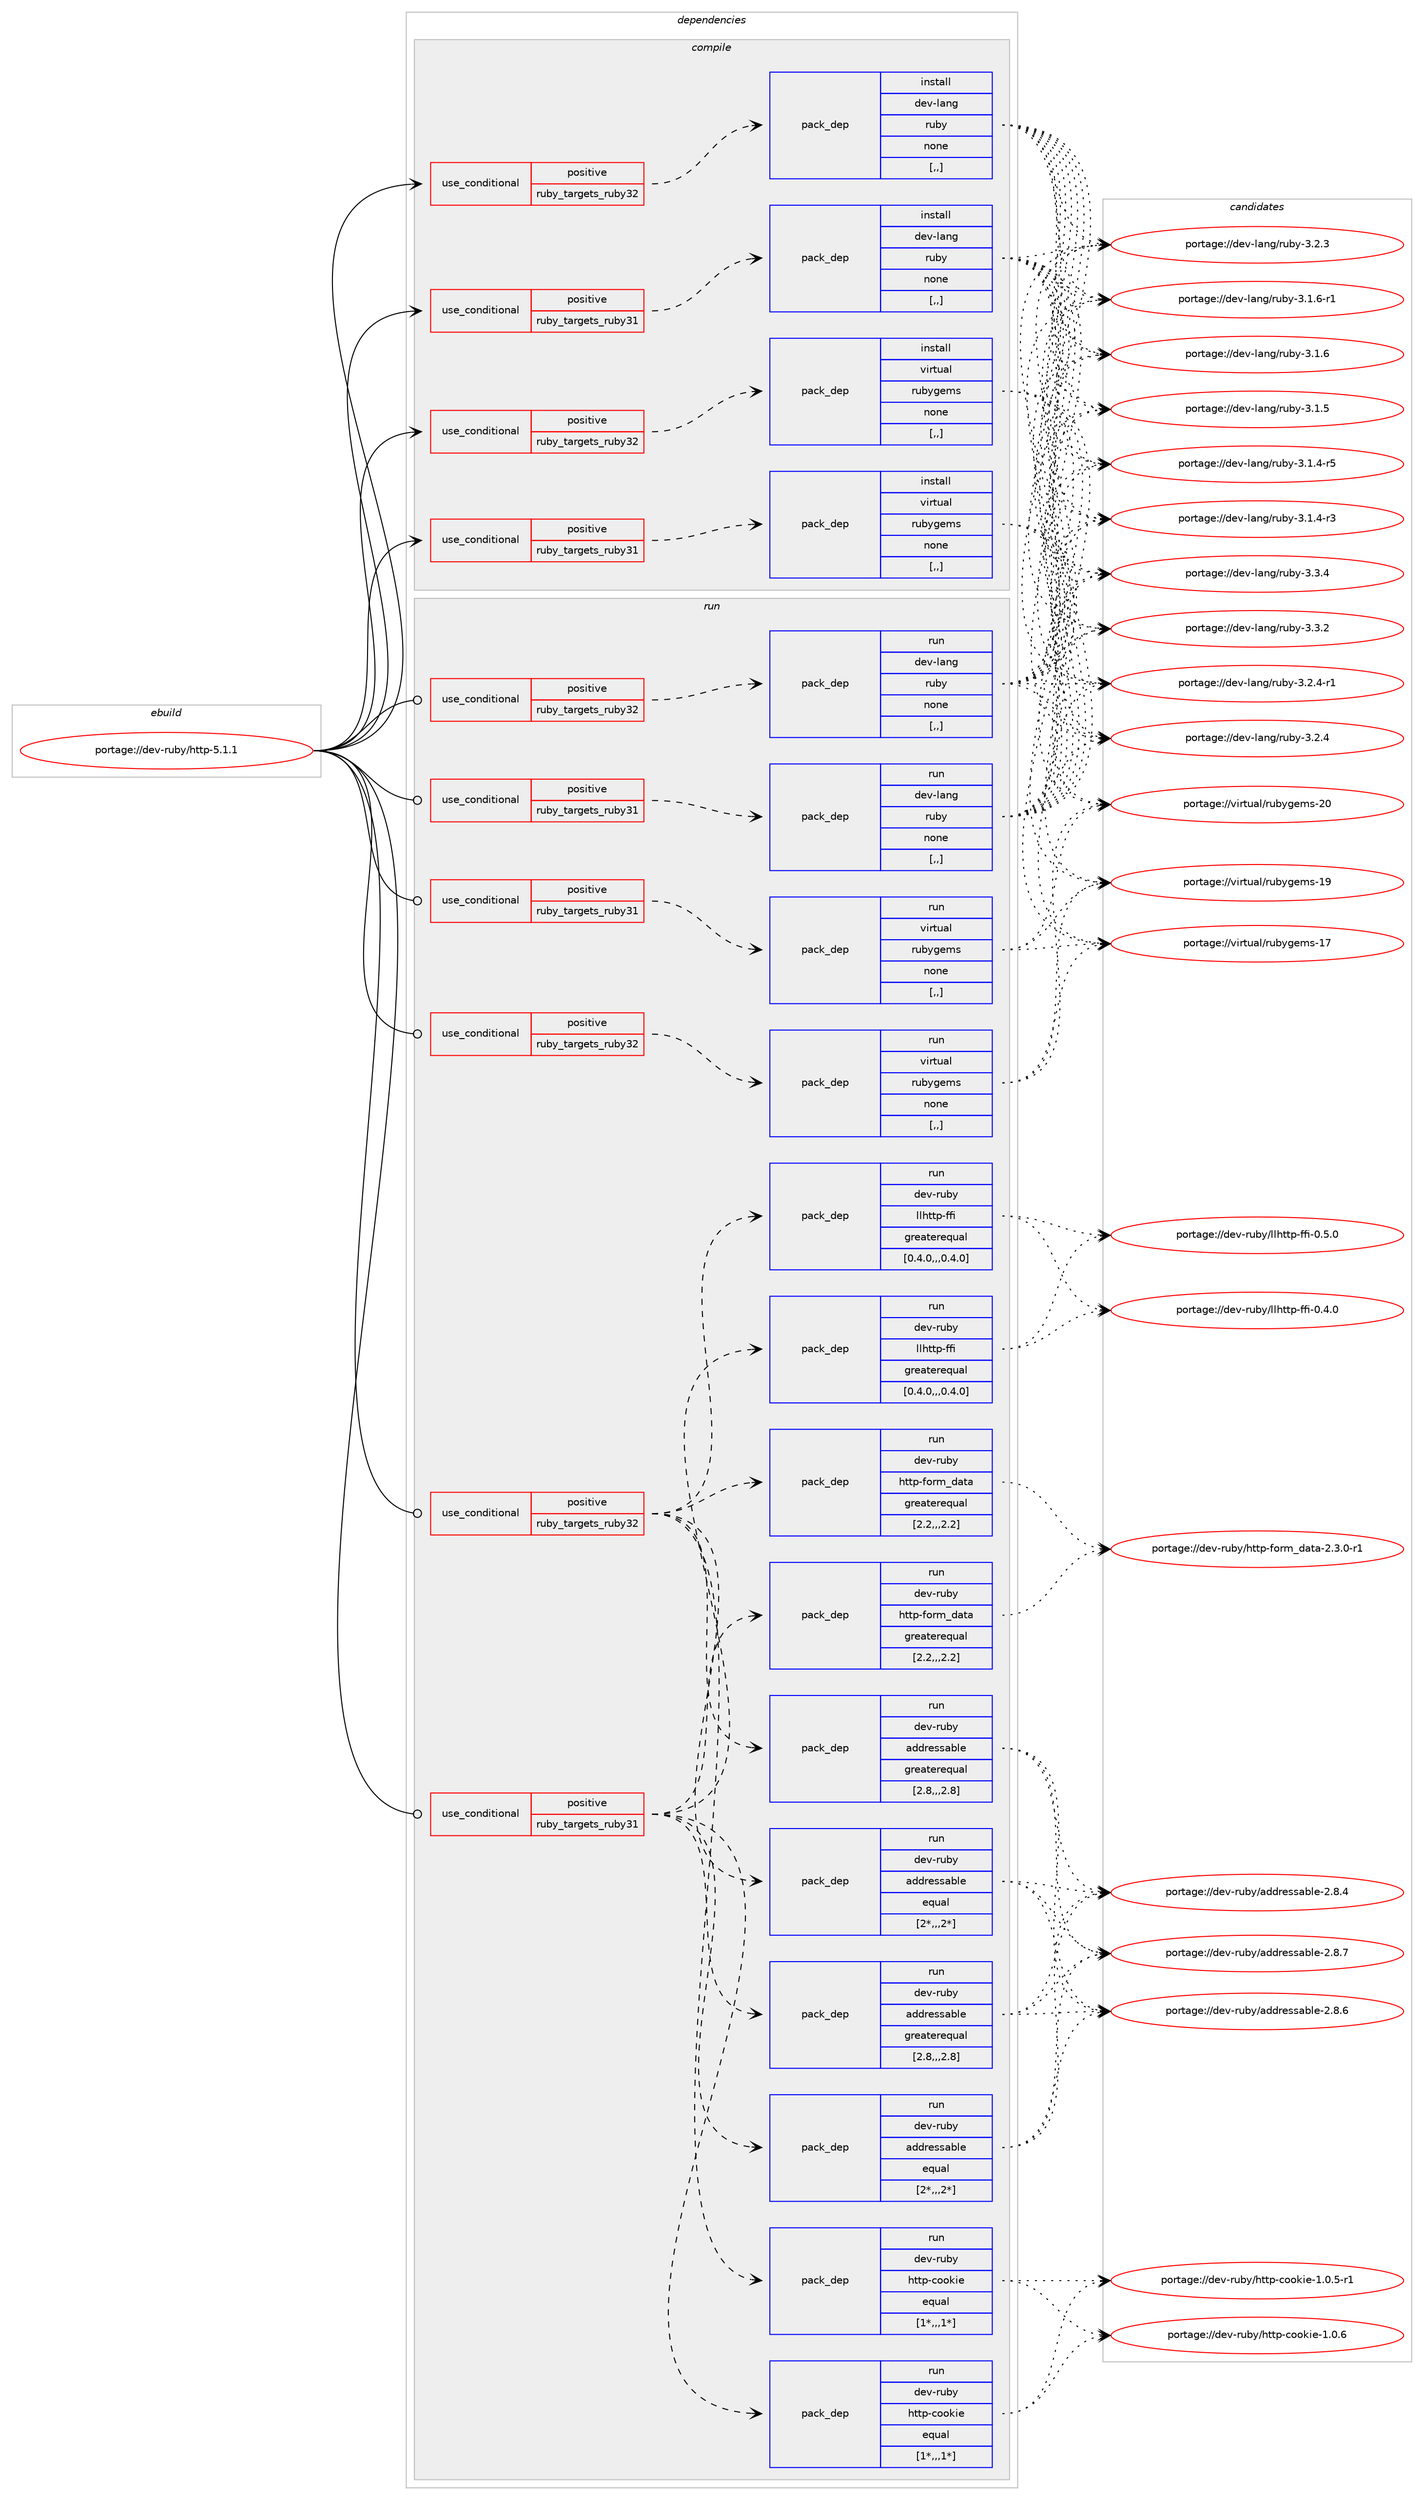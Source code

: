 digraph prolog {

# *************
# Graph options
# *************

newrank=true;
concentrate=true;
compound=true;
graph [rankdir=LR,fontname=Helvetica,fontsize=10,ranksep=1.5];#, ranksep=2.5, nodesep=0.2];
edge  [arrowhead=vee];
node  [fontname=Helvetica,fontsize=10];

# **********
# The ebuild
# **********

subgraph cluster_leftcol {
color=gray;
label=<<i>ebuild</i>>;
id [label="portage://dev-ruby/http-5.1.1", color=red, width=4, href="../dev-ruby/http-5.1.1.svg"];
}

# ****************
# The dependencies
# ****************

subgraph cluster_midcol {
color=gray;
label=<<i>dependencies</i>>;
subgraph cluster_compile {
fillcolor="#eeeeee";
style=filled;
label=<<i>compile</i>>;
subgraph cond48752 {
dependency185841 [label=<<TABLE BORDER="0" CELLBORDER="1" CELLSPACING="0" CELLPADDING="4"><TR><TD ROWSPAN="3" CELLPADDING="10">use_conditional</TD></TR><TR><TD>positive</TD></TR><TR><TD>ruby_targets_ruby31</TD></TR></TABLE>>, shape=none, color=red];
subgraph pack135757 {
dependency185842 [label=<<TABLE BORDER="0" CELLBORDER="1" CELLSPACING="0" CELLPADDING="4" WIDTH="220"><TR><TD ROWSPAN="6" CELLPADDING="30">pack_dep</TD></TR><TR><TD WIDTH="110">install</TD></TR><TR><TD>dev-lang</TD></TR><TR><TD>ruby</TD></TR><TR><TD>none</TD></TR><TR><TD>[,,]</TD></TR></TABLE>>, shape=none, color=blue];
}
dependency185841:e -> dependency185842:w [weight=20,style="dashed",arrowhead="vee"];
}
id:e -> dependency185841:w [weight=20,style="solid",arrowhead="vee"];
subgraph cond48753 {
dependency185843 [label=<<TABLE BORDER="0" CELLBORDER="1" CELLSPACING="0" CELLPADDING="4"><TR><TD ROWSPAN="3" CELLPADDING="10">use_conditional</TD></TR><TR><TD>positive</TD></TR><TR><TD>ruby_targets_ruby31</TD></TR></TABLE>>, shape=none, color=red];
subgraph pack135758 {
dependency185844 [label=<<TABLE BORDER="0" CELLBORDER="1" CELLSPACING="0" CELLPADDING="4" WIDTH="220"><TR><TD ROWSPAN="6" CELLPADDING="30">pack_dep</TD></TR><TR><TD WIDTH="110">install</TD></TR><TR><TD>virtual</TD></TR><TR><TD>rubygems</TD></TR><TR><TD>none</TD></TR><TR><TD>[,,]</TD></TR></TABLE>>, shape=none, color=blue];
}
dependency185843:e -> dependency185844:w [weight=20,style="dashed",arrowhead="vee"];
}
id:e -> dependency185843:w [weight=20,style="solid",arrowhead="vee"];
subgraph cond48754 {
dependency185845 [label=<<TABLE BORDER="0" CELLBORDER="1" CELLSPACING="0" CELLPADDING="4"><TR><TD ROWSPAN="3" CELLPADDING="10">use_conditional</TD></TR><TR><TD>positive</TD></TR><TR><TD>ruby_targets_ruby32</TD></TR></TABLE>>, shape=none, color=red];
subgraph pack135759 {
dependency185846 [label=<<TABLE BORDER="0" CELLBORDER="1" CELLSPACING="0" CELLPADDING="4" WIDTH="220"><TR><TD ROWSPAN="6" CELLPADDING="30">pack_dep</TD></TR><TR><TD WIDTH="110">install</TD></TR><TR><TD>dev-lang</TD></TR><TR><TD>ruby</TD></TR><TR><TD>none</TD></TR><TR><TD>[,,]</TD></TR></TABLE>>, shape=none, color=blue];
}
dependency185845:e -> dependency185846:w [weight=20,style="dashed",arrowhead="vee"];
}
id:e -> dependency185845:w [weight=20,style="solid",arrowhead="vee"];
subgraph cond48755 {
dependency185847 [label=<<TABLE BORDER="0" CELLBORDER="1" CELLSPACING="0" CELLPADDING="4"><TR><TD ROWSPAN="3" CELLPADDING="10">use_conditional</TD></TR><TR><TD>positive</TD></TR><TR><TD>ruby_targets_ruby32</TD></TR></TABLE>>, shape=none, color=red];
subgraph pack135760 {
dependency185848 [label=<<TABLE BORDER="0" CELLBORDER="1" CELLSPACING="0" CELLPADDING="4" WIDTH="220"><TR><TD ROWSPAN="6" CELLPADDING="30">pack_dep</TD></TR><TR><TD WIDTH="110">install</TD></TR><TR><TD>virtual</TD></TR><TR><TD>rubygems</TD></TR><TR><TD>none</TD></TR><TR><TD>[,,]</TD></TR></TABLE>>, shape=none, color=blue];
}
dependency185847:e -> dependency185848:w [weight=20,style="dashed",arrowhead="vee"];
}
id:e -> dependency185847:w [weight=20,style="solid",arrowhead="vee"];
}
subgraph cluster_compileandrun {
fillcolor="#eeeeee";
style=filled;
label=<<i>compile and run</i>>;
}
subgraph cluster_run {
fillcolor="#eeeeee";
style=filled;
label=<<i>run</i>>;
subgraph cond48756 {
dependency185849 [label=<<TABLE BORDER="0" CELLBORDER="1" CELLSPACING="0" CELLPADDING="4"><TR><TD ROWSPAN="3" CELLPADDING="10">use_conditional</TD></TR><TR><TD>positive</TD></TR><TR><TD>ruby_targets_ruby31</TD></TR></TABLE>>, shape=none, color=red];
subgraph pack135761 {
dependency185850 [label=<<TABLE BORDER="0" CELLBORDER="1" CELLSPACING="0" CELLPADDING="4" WIDTH="220"><TR><TD ROWSPAN="6" CELLPADDING="30">pack_dep</TD></TR><TR><TD WIDTH="110">run</TD></TR><TR><TD>dev-lang</TD></TR><TR><TD>ruby</TD></TR><TR><TD>none</TD></TR><TR><TD>[,,]</TD></TR></TABLE>>, shape=none, color=blue];
}
dependency185849:e -> dependency185850:w [weight=20,style="dashed",arrowhead="vee"];
}
id:e -> dependency185849:w [weight=20,style="solid",arrowhead="odot"];
subgraph cond48757 {
dependency185851 [label=<<TABLE BORDER="0" CELLBORDER="1" CELLSPACING="0" CELLPADDING="4"><TR><TD ROWSPAN="3" CELLPADDING="10">use_conditional</TD></TR><TR><TD>positive</TD></TR><TR><TD>ruby_targets_ruby31</TD></TR></TABLE>>, shape=none, color=red];
subgraph pack135762 {
dependency185852 [label=<<TABLE BORDER="0" CELLBORDER="1" CELLSPACING="0" CELLPADDING="4" WIDTH="220"><TR><TD ROWSPAN="6" CELLPADDING="30">pack_dep</TD></TR><TR><TD WIDTH="110">run</TD></TR><TR><TD>dev-ruby</TD></TR><TR><TD>addressable</TD></TR><TR><TD>equal</TD></TR><TR><TD>[2*,,,2*]</TD></TR></TABLE>>, shape=none, color=blue];
}
dependency185851:e -> dependency185852:w [weight=20,style="dashed",arrowhead="vee"];
subgraph pack135763 {
dependency185853 [label=<<TABLE BORDER="0" CELLBORDER="1" CELLSPACING="0" CELLPADDING="4" WIDTH="220"><TR><TD ROWSPAN="6" CELLPADDING="30">pack_dep</TD></TR><TR><TD WIDTH="110">run</TD></TR><TR><TD>dev-ruby</TD></TR><TR><TD>addressable</TD></TR><TR><TD>greaterequal</TD></TR><TR><TD>[2.8,,,2.8]</TD></TR></TABLE>>, shape=none, color=blue];
}
dependency185851:e -> dependency185853:w [weight=20,style="dashed",arrowhead="vee"];
subgraph pack135764 {
dependency185854 [label=<<TABLE BORDER="0" CELLBORDER="1" CELLSPACING="0" CELLPADDING="4" WIDTH="220"><TR><TD ROWSPAN="6" CELLPADDING="30">pack_dep</TD></TR><TR><TD WIDTH="110">run</TD></TR><TR><TD>dev-ruby</TD></TR><TR><TD>http-cookie</TD></TR><TR><TD>equal</TD></TR><TR><TD>[1*,,,1*]</TD></TR></TABLE>>, shape=none, color=blue];
}
dependency185851:e -> dependency185854:w [weight=20,style="dashed",arrowhead="vee"];
subgraph pack135765 {
dependency185855 [label=<<TABLE BORDER="0" CELLBORDER="1" CELLSPACING="0" CELLPADDING="4" WIDTH="220"><TR><TD ROWSPAN="6" CELLPADDING="30">pack_dep</TD></TR><TR><TD WIDTH="110">run</TD></TR><TR><TD>dev-ruby</TD></TR><TR><TD>http-form_data</TD></TR><TR><TD>greaterequal</TD></TR><TR><TD>[2.2,,,2.2]</TD></TR></TABLE>>, shape=none, color=blue];
}
dependency185851:e -> dependency185855:w [weight=20,style="dashed",arrowhead="vee"];
subgraph pack135766 {
dependency185856 [label=<<TABLE BORDER="0" CELLBORDER="1" CELLSPACING="0" CELLPADDING="4" WIDTH="220"><TR><TD ROWSPAN="6" CELLPADDING="30">pack_dep</TD></TR><TR><TD WIDTH="110">run</TD></TR><TR><TD>dev-ruby</TD></TR><TR><TD>llhttp-ffi</TD></TR><TR><TD>greaterequal</TD></TR><TR><TD>[0.4.0,,,0.4.0]</TD></TR></TABLE>>, shape=none, color=blue];
}
dependency185851:e -> dependency185856:w [weight=20,style="dashed",arrowhead="vee"];
}
id:e -> dependency185851:w [weight=20,style="solid",arrowhead="odot"];
subgraph cond48758 {
dependency185857 [label=<<TABLE BORDER="0" CELLBORDER="1" CELLSPACING="0" CELLPADDING="4"><TR><TD ROWSPAN="3" CELLPADDING="10">use_conditional</TD></TR><TR><TD>positive</TD></TR><TR><TD>ruby_targets_ruby31</TD></TR></TABLE>>, shape=none, color=red];
subgraph pack135767 {
dependency185858 [label=<<TABLE BORDER="0" CELLBORDER="1" CELLSPACING="0" CELLPADDING="4" WIDTH="220"><TR><TD ROWSPAN="6" CELLPADDING="30">pack_dep</TD></TR><TR><TD WIDTH="110">run</TD></TR><TR><TD>virtual</TD></TR><TR><TD>rubygems</TD></TR><TR><TD>none</TD></TR><TR><TD>[,,]</TD></TR></TABLE>>, shape=none, color=blue];
}
dependency185857:e -> dependency185858:w [weight=20,style="dashed",arrowhead="vee"];
}
id:e -> dependency185857:w [weight=20,style="solid",arrowhead="odot"];
subgraph cond48759 {
dependency185859 [label=<<TABLE BORDER="0" CELLBORDER="1" CELLSPACING="0" CELLPADDING="4"><TR><TD ROWSPAN="3" CELLPADDING="10">use_conditional</TD></TR><TR><TD>positive</TD></TR><TR><TD>ruby_targets_ruby32</TD></TR></TABLE>>, shape=none, color=red];
subgraph pack135768 {
dependency185860 [label=<<TABLE BORDER="0" CELLBORDER="1" CELLSPACING="0" CELLPADDING="4" WIDTH="220"><TR><TD ROWSPAN="6" CELLPADDING="30">pack_dep</TD></TR><TR><TD WIDTH="110">run</TD></TR><TR><TD>dev-lang</TD></TR><TR><TD>ruby</TD></TR><TR><TD>none</TD></TR><TR><TD>[,,]</TD></TR></TABLE>>, shape=none, color=blue];
}
dependency185859:e -> dependency185860:w [weight=20,style="dashed",arrowhead="vee"];
}
id:e -> dependency185859:w [weight=20,style="solid",arrowhead="odot"];
subgraph cond48760 {
dependency185861 [label=<<TABLE BORDER="0" CELLBORDER="1" CELLSPACING="0" CELLPADDING="4"><TR><TD ROWSPAN="3" CELLPADDING="10">use_conditional</TD></TR><TR><TD>positive</TD></TR><TR><TD>ruby_targets_ruby32</TD></TR></TABLE>>, shape=none, color=red];
subgraph pack135769 {
dependency185862 [label=<<TABLE BORDER="0" CELLBORDER="1" CELLSPACING="0" CELLPADDING="4" WIDTH="220"><TR><TD ROWSPAN="6" CELLPADDING="30">pack_dep</TD></TR><TR><TD WIDTH="110">run</TD></TR><TR><TD>dev-ruby</TD></TR><TR><TD>addressable</TD></TR><TR><TD>equal</TD></TR><TR><TD>[2*,,,2*]</TD></TR></TABLE>>, shape=none, color=blue];
}
dependency185861:e -> dependency185862:w [weight=20,style="dashed",arrowhead="vee"];
subgraph pack135770 {
dependency185863 [label=<<TABLE BORDER="0" CELLBORDER="1" CELLSPACING="0" CELLPADDING="4" WIDTH="220"><TR><TD ROWSPAN="6" CELLPADDING="30">pack_dep</TD></TR><TR><TD WIDTH="110">run</TD></TR><TR><TD>dev-ruby</TD></TR><TR><TD>addressable</TD></TR><TR><TD>greaterequal</TD></TR><TR><TD>[2.8,,,2.8]</TD></TR></TABLE>>, shape=none, color=blue];
}
dependency185861:e -> dependency185863:w [weight=20,style="dashed",arrowhead="vee"];
subgraph pack135771 {
dependency185864 [label=<<TABLE BORDER="0" CELLBORDER="1" CELLSPACING="0" CELLPADDING="4" WIDTH="220"><TR><TD ROWSPAN="6" CELLPADDING="30">pack_dep</TD></TR><TR><TD WIDTH="110">run</TD></TR><TR><TD>dev-ruby</TD></TR><TR><TD>http-cookie</TD></TR><TR><TD>equal</TD></TR><TR><TD>[1*,,,1*]</TD></TR></TABLE>>, shape=none, color=blue];
}
dependency185861:e -> dependency185864:w [weight=20,style="dashed",arrowhead="vee"];
subgraph pack135772 {
dependency185865 [label=<<TABLE BORDER="0" CELLBORDER="1" CELLSPACING="0" CELLPADDING="4" WIDTH="220"><TR><TD ROWSPAN="6" CELLPADDING="30">pack_dep</TD></TR><TR><TD WIDTH="110">run</TD></TR><TR><TD>dev-ruby</TD></TR><TR><TD>http-form_data</TD></TR><TR><TD>greaterequal</TD></TR><TR><TD>[2.2,,,2.2]</TD></TR></TABLE>>, shape=none, color=blue];
}
dependency185861:e -> dependency185865:w [weight=20,style="dashed",arrowhead="vee"];
subgraph pack135773 {
dependency185866 [label=<<TABLE BORDER="0" CELLBORDER="1" CELLSPACING="0" CELLPADDING="4" WIDTH="220"><TR><TD ROWSPAN="6" CELLPADDING="30">pack_dep</TD></TR><TR><TD WIDTH="110">run</TD></TR><TR><TD>dev-ruby</TD></TR><TR><TD>llhttp-ffi</TD></TR><TR><TD>greaterequal</TD></TR><TR><TD>[0.4.0,,,0.4.0]</TD></TR></TABLE>>, shape=none, color=blue];
}
dependency185861:e -> dependency185866:w [weight=20,style="dashed",arrowhead="vee"];
}
id:e -> dependency185861:w [weight=20,style="solid",arrowhead="odot"];
subgraph cond48761 {
dependency185867 [label=<<TABLE BORDER="0" CELLBORDER="1" CELLSPACING="0" CELLPADDING="4"><TR><TD ROWSPAN="3" CELLPADDING="10">use_conditional</TD></TR><TR><TD>positive</TD></TR><TR><TD>ruby_targets_ruby32</TD></TR></TABLE>>, shape=none, color=red];
subgraph pack135774 {
dependency185868 [label=<<TABLE BORDER="0" CELLBORDER="1" CELLSPACING="0" CELLPADDING="4" WIDTH="220"><TR><TD ROWSPAN="6" CELLPADDING="30">pack_dep</TD></TR><TR><TD WIDTH="110">run</TD></TR><TR><TD>virtual</TD></TR><TR><TD>rubygems</TD></TR><TR><TD>none</TD></TR><TR><TD>[,,]</TD></TR></TABLE>>, shape=none, color=blue];
}
dependency185867:e -> dependency185868:w [weight=20,style="dashed",arrowhead="vee"];
}
id:e -> dependency185867:w [weight=20,style="solid",arrowhead="odot"];
}
}

# **************
# The candidates
# **************

subgraph cluster_choices {
rank=same;
color=gray;
label=<<i>candidates</i>>;

subgraph choice135757 {
color=black;
nodesep=1;
choice10010111845108971101034711411798121455146514652 [label="portage://dev-lang/ruby-3.3.4", color=red, width=4,href="../dev-lang/ruby-3.3.4.svg"];
choice10010111845108971101034711411798121455146514650 [label="portage://dev-lang/ruby-3.3.2", color=red, width=4,href="../dev-lang/ruby-3.3.2.svg"];
choice100101118451089711010347114117981214551465046524511449 [label="portage://dev-lang/ruby-3.2.4-r1", color=red, width=4,href="../dev-lang/ruby-3.2.4-r1.svg"];
choice10010111845108971101034711411798121455146504652 [label="portage://dev-lang/ruby-3.2.4", color=red, width=4,href="../dev-lang/ruby-3.2.4.svg"];
choice10010111845108971101034711411798121455146504651 [label="portage://dev-lang/ruby-3.2.3", color=red, width=4,href="../dev-lang/ruby-3.2.3.svg"];
choice100101118451089711010347114117981214551464946544511449 [label="portage://dev-lang/ruby-3.1.6-r1", color=red, width=4,href="../dev-lang/ruby-3.1.6-r1.svg"];
choice10010111845108971101034711411798121455146494654 [label="portage://dev-lang/ruby-3.1.6", color=red, width=4,href="../dev-lang/ruby-3.1.6.svg"];
choice10010111845108971101034711411798121455146494653 [label="portage://dev-lang/ruby-3.1.5", color=red, width=4,href="../dev-lang/ruby-3.1.5.svg"];
choice100101118451089711010347114117981214551464946524511453 [label="portage://dev-lang/ruby-3.1.4-r5", color=red, width=4,href="../dev-lang/ruby-3.1.4-r5.svg"];
choice100101118451089711010347114117981214551464946524511451 [label="portage://dev-lang/ruby-3.1.4-r3", color=red, width=4,href="../dev-lang/ruby-3.1.4-r3.svg"];
dependency185842:e -> choice10010111845108971101034711411798121455146514652:w [style=dotted,weight="100"];
dependency185842:e -> choice10010111845108971101034711411798121455146514650:w [style=dotted,weight="100"];
dependency185842:e -> choice100101118451089711010347114117981214551465046524511449:w [style=dotted,weight="100"];
dependency185842:e -> choice10010111845108971101034711411798121455146504652:w [style=dotted,weight="100"];
dependency185842:e -> choice10010111845108971101034711411798121455146504651:w [style=dotted,weight="100"];
dependency185842:e -> choice100101118451089711010347114117981214551464946544511449:w [style=dotted,weight="100"];
dependency185842:e -> choice10010111845108971101034711411798121455146494654:w [style=dotted,weight="100"];
dependency185842:e -> choice10010111845108971101034711411798121455146494653:w [style=dotted,weight="100"];
dependency185842:e -> choice100101118451089711010347114117981214551464946524511453:w [style=dotted,weight="100"];
dependency185842:e -> choice100101118451089711010347114117981214551464946524511451:w [style=dotted,weight="100"];
}
subgraph choice135758 {
color=black;
nodesep=1;
choice118105114116117971084711411798121103101109115455048 [label="portage://virtual/rubygems-20", color=red, width=4,href="../virtual/rubygems-20.svg"];
choice118105114116117971084711411798121103101109115454957 [label="portage://virtual/rubygems-19", color=red, width=4,href="../virtual/rubygems-19.svg"];
choice118105114116117971084711411798121103101109115454955 [label="portage://virtual/rubygems-17", color=red, width=4,href="../virtual/rubygems-17.svg"];
dependency185844:e -> choice118105114116117971084711411798121103101109115455048:w [style=dotted,weight="100"];
dependency185844:e -> choice118105114116117971084711411798121103101109115454957:w [style=dotted,weight="100"];
dependency185844:e -> choice118105114116117971084711411798121103101109115454955:w [style=dotted,weight="100"];
}
subgraph choice135759 {
color=black;
nodesep=1;
choice10010111845108971101034711411798121455146514652 [label="portage://dev-lang/ruby-3.3.4", color=red, width=4,href="../dev-lang/ruby-3.3.4.svg"];
choice10010111845108971101034711411798121455146514650 [label="portage://dev-lang/ruby-3.3.2", color=red, width=4,href="../dev-lang/ruby-3.3.2.svg"];
choice100101118451089711010347114117981214551465046524511449 [label="portage://dev-lang/ruby-3.2.4-r1", color=red, width=4,href="../dev-lang/ruby-3.2.4-r1.svg"];
choice10010111845108971101034711411798121455146504652 [label="portage://dev-lang/ruby-3.2.4", color=red, width=4,href="../dev-lang/ruby-3.2.4.svg"];
choice10010111845108971101034711411798121455146504651 [label="portage://dev-lang/ruby-3.2.3", color=red, width=4,href="../dev-lang/ruby-3.2.3.svg"];
choice100101118451089711010347114117981214551464946544511449 [label="portage://dev-lang/ruby-3.1.6-r1", color=red, width=4,href="../dev-lang/ruby-3.1.6-r1.svg"];
choice10010111845108971101034711411798121455146494654 [label="portage://dev-lang/ruby-3.1.6", color=red, width=4,href="../dev-lang/ruby-3.1.6.svg"];
choice10010111845108971101034711411798121455146494653 [label="portage://dev-lang/ruby-3.1.5", color=red, width=4,href="../dev-lang/ruby-3.1.5.svg"];
choice100101118451089711010347114117981214551464946524511453 [label="portage://dev-lang/ruby-3.1.4-r5", color=red, width=4,href="../dev-lang/ruby-3.1.4-r5.svg"];
choice100101118451089711010347114117981214551464946524511451 [label="portage://dev-lang/ruby-3.1.4-r3", color=red, width=4,href="../dev-lang/ruby-3.1.4-r3.svg"];
dependency185846:e -> choice10010111845108971101034711411798121455146514652:w [style=dotted,weight="100"];
dependency185846:e -> choice10010111845108971101034711411798121455146514650:w [style=dotted,weight="100"];
dependency185846:e -> choice100101118451089711010347114117981214551465046524511449:w [style=dotted,weight="100"];
dependency185846:e -> choice10010111845108971101034711411798121455146504652:w [style=dotted,weight="100"];
dependency185846:e -> choice10010111845108971101034711411798121455146504651:w [style=dotted,weight="100"];
dependency185846:e -> choice100101118451089711010347114117981214551464946544511449:w [style=dotted,weight="100"];
dependency185846:e -> choice10010111845108971101034711411798121455146494654:w [style=dotted,weight="100"];
dependency185846:e -> choice10010111845108971101034711411798121455146494653:w [style=dotted,weight="100"];
dependency185846:e -> choice100101118451089711010347114117981214551464946524511453:w [style=dotted,weight="100"];
dependency185846:e -> choice100101118451089711010347114117981214551464946524511451:w [style=dotted,weight="100"];
}
subgraph choice135760 {
color=black;
nodesep=1;
choice118105114116117971084711411798121103101109115455048 [label="portage://virtual/rubygems-20", color=red, width=4,href="../virtual/rubygems-20.svg"];
choice118105114116117971084711411798121103101109115454957 [label="portage://virtual/rubygems-19", color=red, width=4,href="../virtual/rubygems-19.svg"];
choice118105114116117971084711411798121103101109115454955 [label="portage://virtual/rubygems-17", color=red, width=4,href="../virtual/rubygems-17.svg"];
dependency185848:e -> choice118105114116117971084711411798121103101109115455048:w [style=dotted,weight="100"];
dependency185848:e -> choice118105114116117971084711411798121103101109115454957:w [style=dotted,weight="100"];
dependency185848:e -> choice118105114116117971084711411798121103101109115454955:w [style=dotted,weight="100"];
}
subgraph choice135761 {
color=black;
nodesep=1;
choice10010111845108971101034711411798121455146514652 [label="portage://dev-lang/ruby-3.3.4", color=red, width=4,href="../dev-lang/ruby-3.3.4.svg"];
choice10010111845108971101034711411798121455146514650 [label="portage://dev-lang/ruby-3.3.2", color=red, width=4,href="../dev-lang/ruby-3.3.2.svg"];
choice100101118451089711010347114117981214551465046524511449 [label="portage://dev-lang/ruby-3.2.4-r1", color=red, width=4,href="../dev-lang/ruby-3.2.4-r1.svg"];
choice10010111845108971101034711411798121455146504652 [label="portage://dev-lang/ruby-3.2.4", color=red, width=4,href="../dev-lang/ruby-3.2.4.svg"];
choice10010111845108971101034711411798121455146504651 [label="portage://dev-lang/ruby-3.2.3", color=red, width=4,href="../dev-lang/ruby-3.2.3.svg"];
choice100101118451089711010347114117981214551464946544511449 [label="portage://dev-lang/ruby-3.1.6-r1", color=red, width=4,href="../dev-lang/ruby-3.1.6-r1.svg"];
choice10010111845108971101034711411798121455146494654 [label="portage://dev-lang/ruby-3.1.6", color=red, width=4,href="../dev-lang/ruby-3.1.6.svg"];
choice10010111845108971101034711411798121455146494653 [label="portage://dev-lang/ruby-3.1.5", color=red, width=4,href="../dev-lang/ruby-3.1.5.svg"];
choice100101118451089711010347114117981214551464946524511453 [label="portage://dev-lang/ruby-3.1.4-r5", color=red, width=4,href="../dev-lang/ruby-3.1.4-r5.svg"];
choice100101118451089711010347114117981214551464946524511451 [label="portage://dev-lang/ruby-3.1.4-r3", color=red, width=4,href="../dev-lang/ruby-3.1.4-r3.svg"];
dependency185850:e -> choice10010111845108971101034711411798121455146514652:w [style=dotted,weight="100"];
dependency185850:e -> choice10010111845108971101034711411798121455146514650:w [style=dotted,weight="100"];
dependency185850:e -> choice100101118451089711010347114117981214551465046524511449:w [style=dotted,weight="100"];
dependency185850:e -> choice10010111845108971101034711411798121455146504652:w [style=dotted,weight="100"];
dependency185850:e -> choice10010111845108971101034711411798121455146504651:w [style=dotted,weight="100"];
dependency185850:e -> choice100101118451089711010347114117981214551464946544511449:w [style=dotted,weight="100"];
dependency185850:e -> choice10010111845108971101034711411798121455146494654:w [style=dotted,weight="100"];
dependency185850:e -> choice10010111845108971101034711411798121455146494653:w [style=dotted,weight="100"];
dependency185850:e -> choice100101118451089711010347114117981214551464946524511453:w [style=dotted,weight="100"];
dependency185850:e -> choice100101118451089711010347114117981214551464946524511451:w [style=dotted,weight="100"];
}
subgraph choice135762 {
color=black;
nodesep=1;
choice100101118451141179812147971001001141011151159798108101455046564655 [label="portage://dev-ruby/addressable-2.8.7", color=red, width=4,href="../dev-ruby/addressable-2.8.7.svg"];
choice100101118451141179812147971001001141011151159798108101455046564654 [label="portage://dev-ruby/addressable-2.8.6", color=red, width=4,href="../dev-ruby/addressable-2.8.6.svg"];
choice100101118451141179812147971001001141011151159798108101455046564652 [label="portage://dev-ruby/addressable-2.8.4", color=red, width=4,href="../dev-ruby/addressable-2.8.4.svg"];
dependency185852:e -> choice100101118451141179812147971001001141011151159798108101455046564655:w [style=dotted,weight="100"];
dependency185852:e -> choice100101118451141179812147971001001141011151159798108101455046564654:w [style=dotted,weight="100"];
dependency185852:e -> choice100101118451141179812147971001001141011151159798108101455046564652:w [style=dotted,weight="100"];
}
subgraph choice135763 {
color=black;
nodesep=1;
choice100101118451141179812147971001001141011151159798108101455046564655 [label="portage://dev-ruby/addressable-2.8.7", color=red, width=4,href="../dev-ruby/addressable-2.8.7.svg"];
choice100101118451141179812147971001001141011151159798108101455046564654 [label="portage://dev-ruby/addressable-2.8.6", color=red, width=4,href="../dev-ruby/addressable-2.8.6.svg"];
choice100101118451141179812147971001001141011151159798108101455046564652 [label="portage://dev-ruby/addressable-2.8.4", color=red, width=4,href="../dev-ruby/addressable-2.8.4.svg"];
dependency185853:e -> choice100101118451141179812147971001001141011151159798108101455046564655:w [style=dotted,weight="100"];
dependency185853:e -> choice100101118451141179812147971001001141011151159798108101455046564654:w [style=dotted,weight="100"];
dependency185853:e -> choice100101118451141179812147971001001141011151159798108101455046564652:w [style=dotted,weight="100"];
}
subgraph choice135764 {
color=black;
nodesep=1;
choice1001011184511411798121471041161161124599111111107105101454946484654 [label="portage://dev-ruby/http-cookie-1.0.6", color=red, width=4,href="../dev-ruby/http-cookie-1.0.6.svg"];
choice10010111845114117981214710411611611245991111111071051014549464846534511449 [label="portage://dev-ruby/http-cookie-1.0.5-r1", color=red, width=4,href="../dev-ruby/http-cookie-1.0.5-r1.svg"];
dependency185854:e -> choice1001011184511411798121471041161161124599111111107105101454946484654:w [style=dotted,weight="100"];
dependency185854:e -> choice10010111845114117981214710411611611245991111111071051014549464846534511449:w [style=dotted,weight="100"];
}
subgraph choice135765 {
color=black;
nodesep=1;
choice100101118451141179812147104116116112451021111141099510097116974550465146484511449 [label="portage://dev-ruby/http-form_data-2.3.0-r1", color=red, width=4,href="../dev-ruby/http-form_data-2.3.0-r1.svg"];
dependency185855:e -> choice100101118451141179812147104116116112451021111141099510097116974550465146484511449:w [style=dotted,weight="100"];
}
subgraph choice135766 {
color=black;
nodesep=1;
choice10010111845114117981214710810810411611611245102102105454846534648 [label="portage://dev-ruby/llhttp-ffi-0.5.0", color=red, width=4,href="../dev-ruby/llhttp-ffi-0.5.0.svg"];
choice10010111845114117981214710810810411611611245102102105454846524648 [label="portage://dev-ruby/llhttp-ffi-0.4.0", color=red, width=4,href="../dev-ruby/llhttp-ffi-0.4.0.svg"];
dependency185856:e -> choice10010111845114117981214710810810411611611245102102105454846534648:w [style=dotted,weight="100"];
dependency185856:e -> choice10010111845114117981214710810810411611611245102102105454846524648:w [style=dotted,weight="100"];
}
subgraph choice135767 {
color=black;
nodesep=1;
choice118105114116117971084711411798121103101109115455048 [label="portage://virtual/rubygems-20", color=red, width=4,href="../virtual/rubygems-20.svg"];
choice118105114116117971084711411798121103101109115454957 [label="portage://virtual/rubygems-19", color=red, width=4,href="../virtual/rubygems-19.svg"];
choice118105114116117971084711411798121103101109115454955 [label="portage://virtual/rubygems-17", color=red, width=4,href="../virtual/rubygems-17.svg"];
dependency185858:e -> choice118105114116117971084711411798121103101109115455048:w [style=dotted,weight="100"];
dependency185858:e -> choice118105114116117971084711411798121103101109115454957:w [style=dotted,weight="100"];
dependency185858:e -> choice118105114116117971084711411798121103101109115454955:w [style=dotted,weight="100"];
}
subgraph choice135768 {
color=black;
nodesep=1;
choice10010111845108971101034711411798121455146514652 [label="portage://dev-lang/ruby-3.3.4", color=red, width=4,href="../dev-lang/ruby-3.3.4.svg"];
choice10010111845108971101034711411798121455146514650 [label="portage://dev-lang/ruby-3.3.2", color=red, width=4,href="../dev-lang/ruby-3.3.2.svg"];
choice100101118451089711010347114117981214551465046524511449 [label="portage://dev-lang/ruby-3.2.4-r1", color=red, width=4,href="../dev-lang/ruby-3.2.4-r1.svg"];
choice10010111845108971101034711411798121455146504652 [label="portage://dev-lang/ruby-3.2.4", color=red, width=4,href="../dev-lang/ruby-3.2.4.svg"];
choice10010111845108971101034711411798121455146504651 [label="portage://dev-lang/ruby-3.2.3", color=red, width=4,href="../dev-lang/ruby-3.2.3.svg"];
choice100101118451089711010347114117981214551464946544511449 [label="portage://dev-lang/ruby-3.1.6-r1", color=red, width=4,href="../dev-lang/ruby-3.1.6-r1.svg"];
choice10010111845108971101034711411798121455146494654 [label="portage://dev-lang/ruby-3.1.6", color=red, width=4,href="../dev-lang/ruby-3.1.6.svg"];
choice10010111845108971101034711411798121455146494653 [label="portage://dev-lang/ruby-3.1.5", color=red, width=4,href="../dev-lang/ruby-3.1.5.svg"];
choice100101118451089711010347114117981214551464946524511453 [label="portage://dev-lang/ruby-3.1.4-r5", color=red, width=4,href="../dev-lang/ruby-3.1.4-r5.svg"];
choice100101118451089711010347114117981214551464946524511451 [label="portage://dev-lang/ruby-3.1.4-r3", color=red, width=4,href="../dev-lang/ruby-3.1.4-r3.svg"];
dependency185860:e -> choice10010111845108971101034711411798121455146514652:w [style=dotted,weight="100"];
dependency185860:e -> choice10010111845108971101034711411798121455146514650:w [style=dotted,weight="100"];
dependency185860:e -> choice100101118451089711010347114117981214551465046524511449:w [style=dotted,weight="100"];
dependency185860:e -> choice10010111845108971101034711411798121455146504652:w [style=dotted,weight="100"];
dependency185860:e -> choice10010111845108971101034711411798121455146504651:w [style=dotted,weight="100"];
dependency185860:e -> choice100101118451089711010347114117981214551464946544511449:w [style=dotted,weight="100"];
dependency185860:e -> choice10010111845108971101034711411798121455146494654:w [style=dotted,weight="100"];
dependency185860:e -> choice10010111845108971101034711411798121455146494653:w [style=dotted,weight="100"];
dependency185860:e -> choice100101118451089711010347114117981214551464946524511453:w [style=dotted,weight="100"];
dependency185860:e -> choice100101118451089711010347114117981214551464946524511451:w [style=dotted,weight="100"];
}
subgraph choice135769 {
color=black;
nodesep=1;
choice100101118451141179812147971001001141011151159798108101455046564655 [label="portage://dev-ruby/addressable-2.8.7", color=red, width=4,href="../dev-ruby/addressable-2.8.7.svg"];
choice100101118451141179812147971001001141011151159798108101455046564654 [label="portage://dev-ruby/addressable-2.8.6", color=red, width=4,href="../dev-ruby/addressable-2.8.6.svg"];
choice100101118451141179812147971001001141011151159798108101455046564652 [label="portage://dev-ruby/addressable-2.8.4", color=red, width=4,href="../dev-ruby/addressable-2.8.4.svg"];
dependency185862:e -> choice100101118451141179812147971001001141011151159798108101455046564655:w [style=dotted,weight="100"];
dependency185862:e -> choice100101118451141179812147971001001141011151159798108101455046564654:w [style=dotted,weight="100"];
dependency185862:e -> choice100101118451141179812147971001001141011151159798108101455046564652:w [style=dotted,weight="100"];
}
subgraph choice135770 {
color=black;
nodesep=1;
choice100101118451141179812147971001001141011151159798108101455046564655 [label="portage://dev-ruby/addressable-2.8.7", color=red, width=4,href="../dev-ruby/addressable-2.8.7.svg"];
choice100101118451141179812147971001001141011151159798108101455046564654 [label="portage://dev-ruby/addressable-2.8.6", color=red, width=4,href="../dev-ruby/addressable-2.8.6.svg"];
choice100101118451141179812147971001001141011151159798108101455046564652 [label="portage://dev-ruby/addressable-2.8.4", color=red, width=4,href="../dev-ruby/addressable-2.8.4.svg"];
dependency185863:e -> choice100101118451141179812147971001001141011151159798108101455046564655:w [style=dotted,weight="100"];
dependency185863:e -> choice100101118451141179812147971001001141011151159798108101455046564654:w [style=dotted,weight="100"];
dependency185863:e -> choice100101118451141179812147971001001141011151159798108101455046564652:w [style=dotted,weight="100"];
}
subgraph choice135771 {
color=black;
nodesep=1;
choice1001011184511411798121471041161161124599111111107105101454946484654 [label="portage://dev-ruby/http-cookie-1.0.6", color=red, width=4,href="../dev-ruby/http-cookie-1.0.6.svg"];
choice10010111845114117981214710411611611245991111111071051014549464846534511449 [label="portage://dev-ruby/http-cookie-1.0.5-r1", color=red, width=4,href="../dev-ruby/http-cookie-1.0.5-r1.svg"];
dependency185864:e -> choice1001011184511411798121471041161161124599111111107105101454946484654:w [style=dotted,weight="100"];
dependency185864:e -> choice10010111845114117981214710411611611245991111111071051014549464846534511449:w [style=dotted,weight="100"];
}
subgraph choice135772 {
color=black;
nodesep=1;
choice100101118451141179812147104116116112451021111141099510097116974550465146484511449 [label="portage://dev-ruby/http-form_data-2.3.0-r1", color=red, width=4,href="../dev-ruby/http-form_data-2.3.0-r1.svg"];
dependency185865:e -> choice100101118451141179812147104116116112451021111141099510097116974550465146484511449:w [style=dotted,weight="100"];
}
subgraph choice135773 {
color=black;
nodesep=1;
choice10010111845114117981214710810810411611611245102102105454846534648 [label="portage://dev-ruby/llhttp-ffi-0.5.0", color=red, width=4,href="../dev-ruby/llhttp-ffi-0.5.0.svg"];
choice10010111845114117981214710810810411611611245102102105454846524648 [label="portage://dev-ruby/llhttp-ffi-0.4.0", color=red, width=4,href="../dev-ruby/llhttp-ffi-0.4.0.svg"];
dependency185866:e -> choice10010111845114117981214710810810411611611245102102105454846534648:w [style=dotted,weight="100"];
dependency185866:e -> choice10010111845114117981214710810810411611611245102102105454846524648:w [style=dotted,weight="100"];
}
subgraph choice135774 {
color=black;
nodesep=1;
choice118105114116117971084711411798121103101109115455048 [label="portage://virtual/rubygems-20", color=red, width=4,href="../virtual/rubygems-20.svg"];
choice118105114116117971084711411798121103101109115454957 [label="portage://virtual/rubygems-19", color=red, width=4,href="../virtual/rubygems-19.svg"];
choice118105114116117971084711411798121103101109115454955 [label="portage://virtual/rubygems-17", color=red, width=4,href="../virtual/rubygems-17.svg"];
dependency185868:e -> choice118105114116117971084711411798121103101109115455048:w [style=dotted,weight="100"];
dependency185868:e -> choice118105114116117971084711411798121103101109115454957:w [style=dotted,weight="100"];
dependency185868:e -> choice118105114116117971084711411798121103101109115454955:w [style=dotted,weight="100"];
}
}

}
